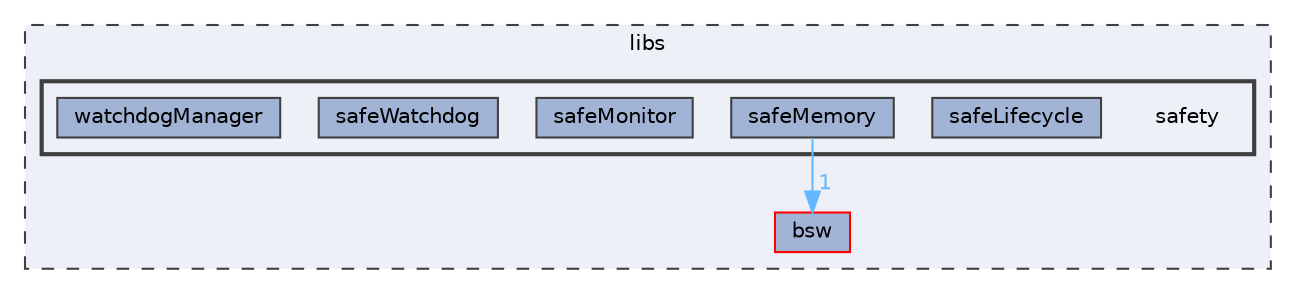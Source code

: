 digraph "safety"
{
 // LATEX_PDF_SIZE
  bgcolor="transparent";
  edge [fontname=Helvetica,fontsize=10,labelfontname=Helvetica,labelfontsize=10];
  node [fontname=Helvetica,fontsize=10,shape=box,height=0.2,width=0.4];
  compound=true
  subgraph clusterdir_6719ab1f1f7655efc2fa43f7eb574fd1 {
    graph [ bgcolor="#edf0f7", pencolor="grey25", label="libs", fontname=Helvetica,fontsize=10 style="filled,dashed", URL="dir_6719ab1f1f7655efc2fa43f7eb574fd1.html",tooltip=""]
  dir_6d5c880d47bd8ed5a2539072056c02e0 [label="bsw", fillcolor="#a2b4d6", color="red", style="filled", URL="dir_6d5c880d47bd8ed5a2539072056c02e0.html",tooltip=""];
  subgraph clusterdir_26400f97ebfc0138136a4dbb84907dde {
    graph [ bgcolor="#edf0f7", pencolor="grey25", label="", fontname=Helvetica,fontsize=10 style="filled,bold", URL="dir_26400f97ebfc0138136a4dbb84907dde.html",tooltip=""]
    dir_26400f97ebfc0138136a4dbb84907dde [shape=plaintext, label="safety"];
  dir_7cbf0d42680896d983804325986c51de [label="safeLifecycle", fillcolor="#a2b4d6", color="grey25", style="filled", URL="dir_7cbf0d42680896d983804325986c51de.html",tooltip=""];
  dir_80e522082ad10ede9dbbee3b4faeb60d [label="safeMemory", fillcolor="#a2b4d6", color="grey25", style="filled", URL="dir_80e522082ad10ede9dbbee3b4faeb60d.html",tooltip=""];
  dir_ae9feaf7b3cffa27d78714a1a1754845 [label="safeMonitor", fillcolor="#a2b4d6", color="grey25", style="filled", URL="dir_ae9feaf7b3cffa27d78714a1a1754845.html",tooltip=""];
  dir_581ad80741a2b516545a066e5cb268d9 [label="safeWatchdog", fillcolor="#a2b4d6", color="grey25", style="filled", URL="dir_581ad80741a2b516545a066e5cb268d9.html",tooltip=""];
  dir_d23b7f06d8f8de6ecb9c73774d3e5849 [label="watchdogManager", fillcolor="#a2b4d6", color="grey25", style="filled", URL="dir_d23b7f06d8f8de6ecb9c73774d3e5849.html",tooltip=""];
  }
  }
  dir_80e522082ad10ede9dbbee3b4faeb60d->dir_6d5c880d47bd8ed5a2539072056c02e0 [headlabel="1", labeldistance=1.5 headhref="dir_000181_000030.html" href="dir_000181_000030.html" color="steelblue1" fontcolor="steelblue1"];
}
